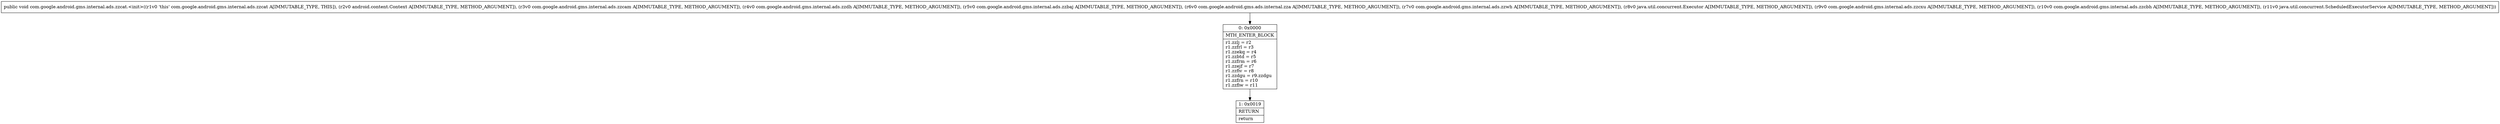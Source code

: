 digraph "CFG forcom.google.android.gms.internal.ads.zzcat.\<init\>(Landroid\/content\/Context;Lcom\/google\/android\/gms\/internal\/ads\/zzcam;Lcom\/google\/android\/gms\/internal\/ads\/zzdh;Lcom\/google\/android\/gms\/internal\/ads\/zzbaj;Lcom\/google\/android\/gms\/ads\/internal\/zza;Lcom\/google\/android\/gms\/internal\/ads\/zzwh;Ljava\/util\/concurrent\/Executor;Lcom\/google\/android\/gms\/internal\/ads\/zzcxu;Lcom\/google\/android\/gms\/internal\/ads\/zzcbh;Ljava\/util\/concurrent\/ScheduledExecutorService;)V" {
Node_0 [shape=record,label="{0\:\ 0x0000|MTH_ENTER_BLOCK\l|r1.zzlj = r2\lr1.zzfrl = r3\lr1.zzekq = r4\lr1.zzbtd = r5\lr1.zzfrm = r6\lr1.zzejf = r7\lr1.zzfiv = r8\lr1.zzdgu = r9.zzdgu\lr1.zzfrn = r10\lr1.zzfiw = r11\l}"];
Node_1 [shape=record,label="{1\:\ 0x0019|RETURN\l|return\l}"];
MethodNode[shape=record,label="{public void com.google.android.gms.internal.ads.zzcat.\<init\>((r1v0 'this' com.google.android.gms.internal.ads.zzcat A[IMMUTABLE_TYPE, THIS]), (r2v0 android.content.Context A[IMMUTABLE_TYPE, METHOD_ARGUMENT]), (r3v0 com.google.android.gms.internal.ads.zzcam A[IMMUTABLE_TYPE, METHOD_ARGUMENT]), (r4v0 com.google.android.gms.internal.ads.zzdh A[IMMUTABLE_TYPE, METHOD_ARGUMENT]), (r5v0 com.google.android.gms.internal.ads.zzbaj A[IMMUTABLE_TYPE, METHOD_ARGUMENT]), (r6v0 com.google.android.gms.ads.internal.zza A[IMMUTABLE_TYPE, METHOD_ARGUMENT]), (r7v0 com.google.android.gms.internal.ads.zzwh A[IMMUTABLE_TYPE, METHOD_ARGUMENT]), (r8v0 java.util.concurrent.Executor A[IMMUTABLE_TYPE, METHOD_ARGUMENT]), (r9v0 com.google.android.gms.internal.ads.zzcxu A[IMMUTABLE_TYPE, METHOD_ARGUMENT]), (r10v0 com.google.android.gms.internal.ads.zzcbh A[IMMUTABLE_TYPE, METHOD_ARGUMENT]), (r11v0 java.util.concurrent.ScheduledExecutorService A[IMMUTABLE_TYPE, METHOD_ARGUMENT])) }"];
MethodNode -> Node_0;
Node_0 -> Node_1;
}


